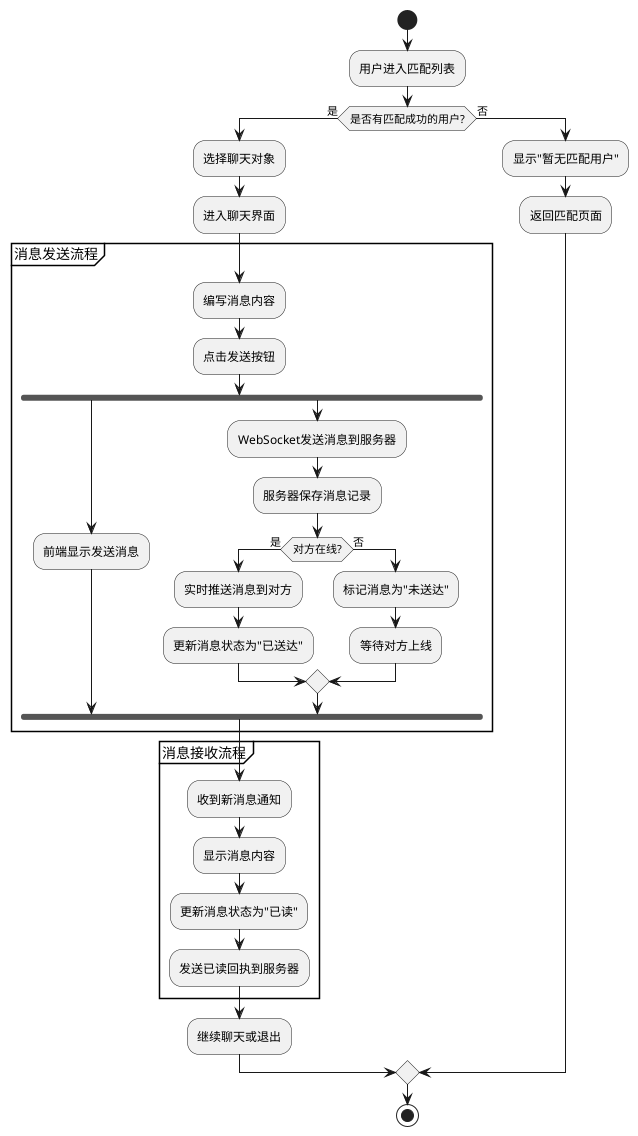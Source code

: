@startuml "在线聊天活动图"

start
:用户进入匹配列表;

if (是否有匹配成功的用户?) then (是)
  :选择聊天对象;
  :进入聊天界面;
  
  partition "消息发送流程" {
    :编写消息内容;
    :点击发送按钮;
    
    fork
      :前端显示发送消息;
    fork again
      :WebSocket发送消息到服务器;
      :服务器保存消息记录;
      
      if (对方在线?) then (是)
        :实时推送消息到对方;
        :更新消息状态为"已送达";
      else (否)
        :标记消息为"未送达";
        :等待对方上线;
      endif
    end fork
  }
  
  partition "消息接收流程" {
    :收到新消息通知;
    :显示消息内容;
    :更新消息状态为"已读";
    :发送已读回执到服务器;
  }
  
  :继续聊天或退出;
  
else (否)
  :显示"暂无匹配用户";
  :返回匹配页面;
endif

stop

@enduml 